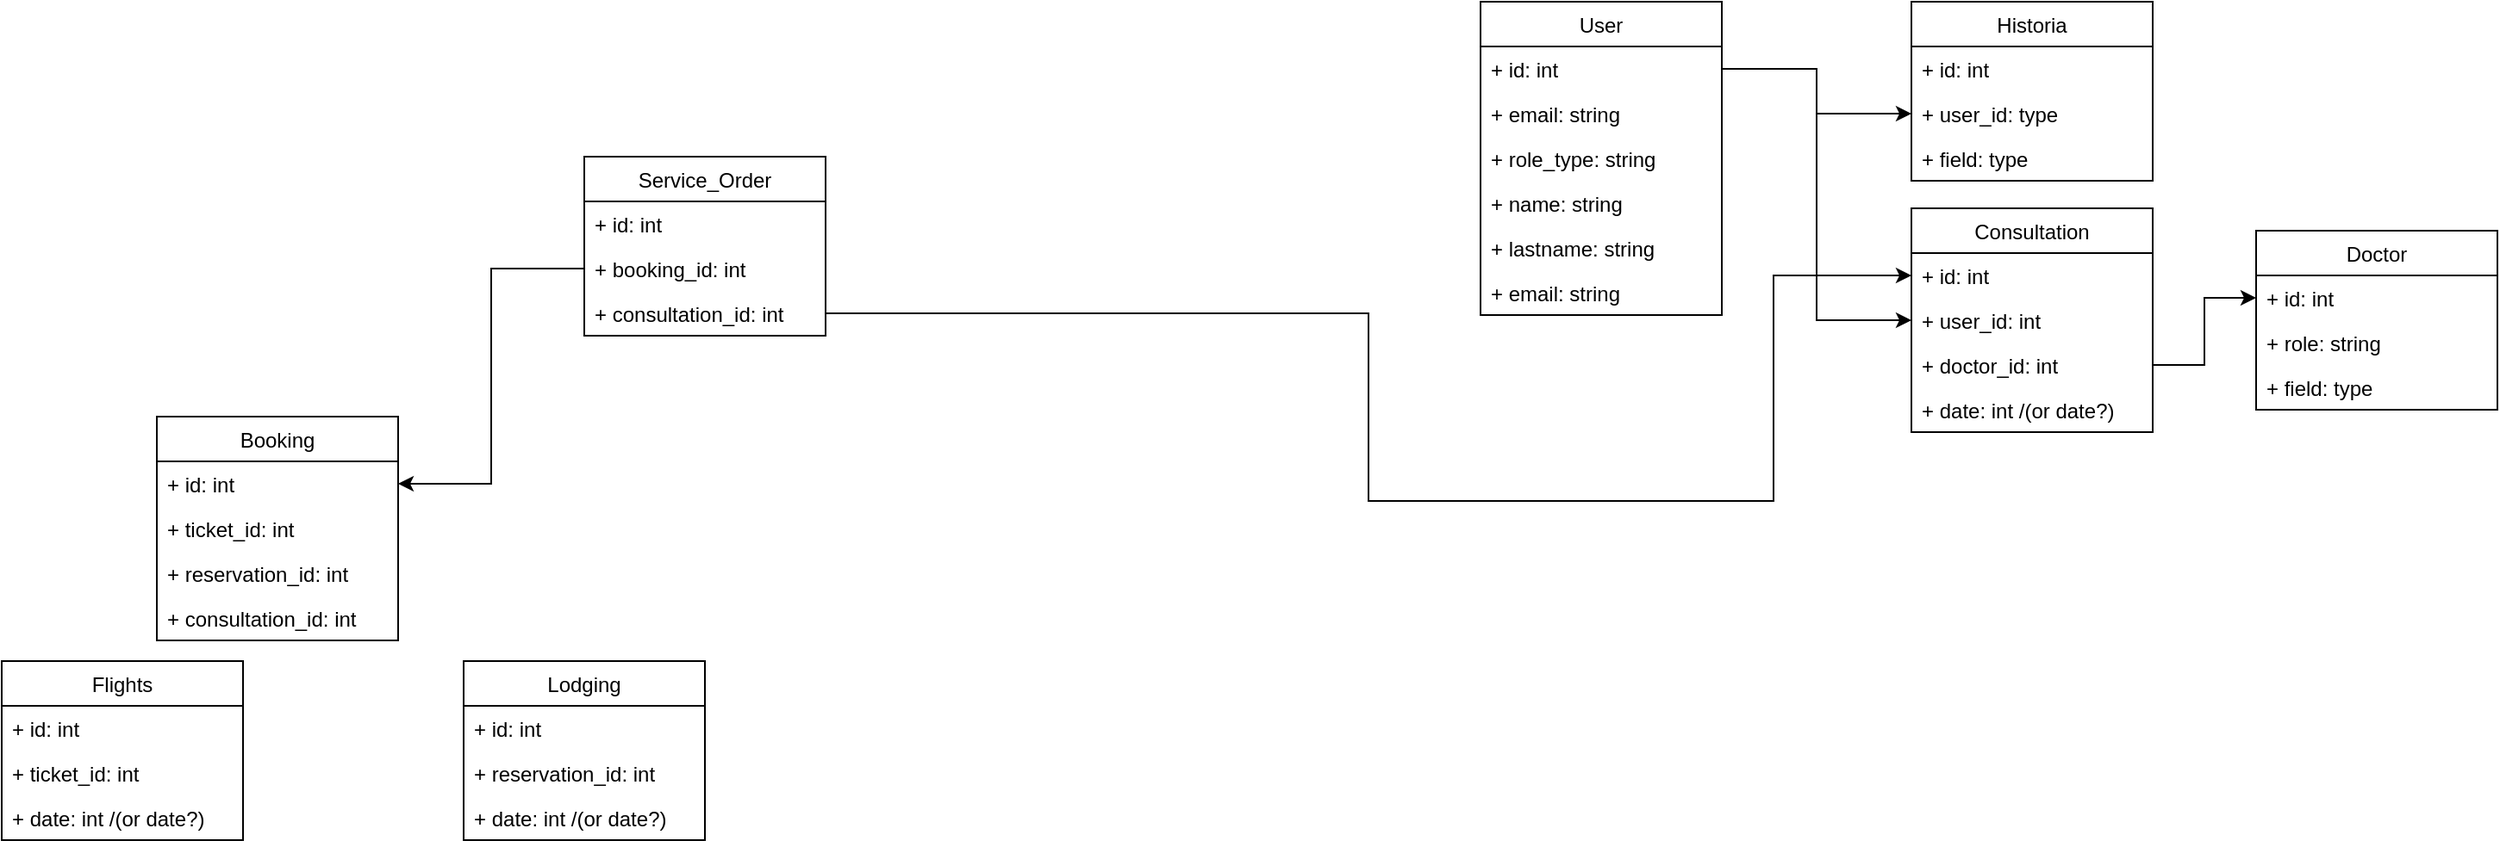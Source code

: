 <mxfile version="20.8.20" type="github">
  <diagram name="Page-1" id="c4acf3e9-155e-7222-9cf6-157b1a14988f">
    <mxGraphModel dx="1839" dy="521" grid="1" gridSize="10" guides="1" tooltips="1" connect="1" arrows="1" fold="1" page="1" pageScale="1" pageWidth="850" pageHeight="1100" background="none" math="0" shadow="0">
      <root>
        <mxCell id="0" />
        <mxCell id="1" parent="0" />
        <mxCell id="RrfOMJg8b0W62hSKVzIQ-1" value="User" style="swimlane;fontStyle=0;childLayout=stackLayout;horizontal=1;startSize=26;fillColor=none;horizontalStack=0;resizeParent=1;resizeParentMax=0;resizeLast=0;collapsible=1;marginBottom=0;" parent="1" vertex="1">
          <mxGeometry x="110" y="220" width="140" height="182" as="geometry" />
        </mxCell>
        <mxCell id="RrfOMJg8b0W62hSKVzIQ-2" value="+ id: int" style="text;strokeColor=none;fillColor=none;align=left;verticalAlign=top;spacingLeft=4;spacingRight=4;overflow=hidden;rotatable=0;points=[[0,0.5],[1,0.5]];portConstraint=eastwest;" parent="RrfOMJg8b0W62hSKVzIQ-1" vertex="1">
          <mxGeometry y="26" width="140" height="26" as="geometry" />
        </mxCell>
        <mxCell id="RrfOMJg8b0W62hSKVzIQ-3" value="+ email: string" style="text;strokeColor=none;fillColor=none;align=left;verticalAlign=top;spacingLeft=4;spacingRight=4;overflow=hidden;rotatable=0;points=[[0,0.5],[1,0.5]];portConstraint=eastwest;" parent="RrfOMJg8b0W62hSKVzIQ-1" vertex="1">
          <mxGeometry y="52" width="140" height="26" as="geometry" />
        </mxCell>
        <mxCell id="RrfOMJg8b0W62hSKVzIQ-4" value="+ role_type: string" style="text;strokeColor=none;fillColor=none;align=left;verticalAlign=top;spacingLeft=4;spacingRight=4;overflow=hidden;rotatable=0;points=[[0,0.5],[1,0.5]];portConstraint=eastwest;" parent="RrfOMJg8b0W62hSKVzIQ-1" vertex="1">
          <mxGeometry y="78" width="140" height="26" as="geometry" />
        </mxCell>
        <mxCell id="RrfOMJg8b0W62hSKVzIQ-7" value="+ name: string" style="text;strokeColor=none;fillColor=none;align=left;verticalAlign=top;spacingLeft=4;spacingRight=4;overflow=hidden;rotatable=0;points=[[0,0.5],[1,0.5]];portConstraint=eastwest;" parent="RrfOMJg8b0W62hSKVzIQ-1" vertex="1">
          <mxGeometry y="104" width="140" height="26" as="geometry" />
        </mxCell>
        <mxCell id="RrfOMJg8b0W62hSKVzIQ-8" value="+ lastname: string" style="text;strokeColor=none;fillColor=none;align=left;verticalAlign=top;spacingLeft=4;spacingRight=4;overflow=hidden;rotatable=0;points=[[0,0.5],[1,0.5]];portConstraint=eastwest;" parent="RrfOMJg8b0W62hSKVzIQ-1" vertex="1">
          <mxGeometry y="130" width="140" height="26" as="geometry" />
        </mxCell>
        <mxCell id="RrfOMJg8b0W62hSKVzIQ-9" value="+ email: string" style="text;strokeColor=none;fillColor=none;align=left;verticalAlign=top;spacingLeft=4;spacingRight=4;overflow=hidden;rotatable=0;points=[[0,0.5],[1,0.5]];portConstraint=eastwest;" parent="RrfOMJg8b0W62hSKVzIQ-1" vertex="1">
          <mxGeometry y="156" width="140" height="26" as="geometry" />
        </mxCell>
        <mxCell id="RrfOMJg8b0W62hSKVzIQ-10" value="Doctor" style="swimlane;fontStyle=0;childLayout=stackLayout;horizontal=1;startSize=26;fillColor=none;horizontalStack=0;resizeParent=1;resizeParentMax=0;resizeLast=0;collapsible=1;marginBottom=0;" parent="1" vertex="1">
          <mxGeometry x="560" y="353" width="140" height="104" as="geometry" />
        </mxCell>
        <mxCell id="RrfOMJg8b0W62hSKVzIQ-11" value="+ id: int" style="text;strokeColor=none;fillColor=none;align=left;verticalAlign=top;spacingLeft=4;spacingRight=4;overflow=hidden;rotatable=0;points=[[0,0.5],[1,0.5]];portConstraint=eastwest;" parent="RrfOMJg8b0W62hSKVzIQ-10" vertex="1">
          <mxGeometry y="26" width="140" height="26" as="geometry" />
        </mxCell>
        <mxCell id="RrfOMJg8b0W62hSKVzIQ-12" value="+ role: string" style="text;strokeColor=none;fillColor=none;align=left;verticalAlign=top;spacingLeft=4;spacingRight=4;overflow=hidden;rotatable=0;points=[[0,0.5],[1,0.5]];portConstraint=eastwest;" parent="RrfOMJg8b0W62hSKVzIQ-10" vertex="1">
          <mxGeometry y="52" width="140" height="26" as="geometry" />
        </mxCell>
        <mxCell id="RrfOMJg8b0W62hSKVzIQ-13" value="+ field: type" style="text;strokeColor=none;fillColor=none;align=left;verticalAlign=top;spacingLeft=4;spacingRight=4;overflow=hidden;rotatable=0;points=[[0,0.5],[1,0.5]];portConstraint=eastwest;" parent="RrfOMJg8b0W62hSKVzIQ-10" vertex="1">
          <mxGeometry y="78" width="140" height="26" as="geometry" />
        </mxCell>
        <mxCell id="RrfOMJg8b0W62hSKVzIQ-18" value="Flights" style="swimlane;fontStyle=0;childLayout=stackLayout;horizontal=1;startSize=26;fillColor=none;horizontalStack=0;resizeParent=1;resizeParentMax=0;resizeLast=0;collapsible=1;marginBottom=0;" parent="1" vertex="1">
          <mxGeometry x="-748" y="603" width="140" height="104" as="geometry" />
        </mxCell>
        <mxCell id="RrfOMJg8b0W62hSKVzIQ-19" value="+ id: int" style="text;strokeColor=none;fillColor=none;align=left;verticalAlign=top;spacingLeft=4;spacingRight=4;overflow=hidden;rotatable=0;points=[[0,0.5],[1,0.5]];portConstraint=eastwest;" parent="RrfOMJg8b0W62hSKVzIQ-18" vertex="1">
          <mxGeometry y="26" width="140" height="26" as="geometry" />
        </mxCell>
        <mxCell id="RrfOMJg8b0W62hSKVzIQ-20" value="+ ticket_id: int" style="text;strokeColor=none;fillColor=none;align=left;verticalAlign=top;spacingLeft=4;spacingRight=4;overflow=hidden;rotatable=0;points=[[0,0.5],[1,0.5]];portConstraint=eastwest;" parent="RrfOMJg8b0W62hSKVzIQ-18" vertex="1">
          <mxGeometry y="52" width="140" height="26" as="geometry" />
        </mxCell>
        <mxCell id="RrfOMJg8b0W62hSKVzIQ-21" value="+ date: int /(or date?)" style="text;strokeColor=none;fillColor=none;align=left;verticalAlign=top;spacingLeft=4;spacingRight=4;overflow=hidden;rotatable=0;points=[[0,0.5],[1,0.5]];portConstraint=eastwest;" parent="RrfOMJg8b0W62hSKVzIQ-18" vertex="1">
          <mxGeometry y="78" width="140" height="26" as="geometry" />
        </mxCell>
        <mxCell id="RrfOMJg8b0W62hSKVzIQ-22" value="Lodging" style="swimlane;fontStyle=0;childLayout=stackLayout;horizontal=1;startSize=26;fillColor=none;horizontalStack=0;resizeParent=1;resizeParentMax=0;resizeLast=0;collapsible=1;marginBottom=0;" parent="1" vertex="1">
          <mxGeometry x="-480" y="603" width="140" height="104" as="geometry" />
        </mxCell>
        <mxCell id="RrfOMJg8b0W62hSKVzIQ-23" value="+ id: int" style="text;strokeColor=none;fillColor=none;align=left;verticalAlign=top;spacingLeft=4;spacingRight=4;overflow=hidden;rotatable=0;points=[[0,0.5],[1,0.5]];portConstraint=eastwest;" parent="RrfOMJg8b0W62hSKVzIQ-22" vertex="1">
          <mxGeometry y="26" width="140" height="26" as="geometry" />
        </mxCell>
        <mxCell id="RrfOMJg8b0W62hSKVzIQ-24" value="+ reservation_id: int" style="text;strokeColor=none;fillColor=none;align=left;verticalAlign=top;spacingLeft=4;spacingRight=4;overflow=hidden;rotatable=0;points=[[0,0.5],[1,0.5]];portConstraint=eastwest;" parent="RrfOMJg8b0W62hSKVzIQ-22" vertex="1">
          <mxGeometry y="52" width="140" height="26" as="geometry" />
        </mxCell>
        <mxCell id="RrfOMJg8b0W62hSKVzIQ-25" value="+ date: int /(or date?)" style="text;strokeColor=none;fillColor=none;align=left;verticalAlign=top;spacingLeft=4;spacingRight=4;overflow=hidden;rotatable=0;points=[[0,0.5],[1,0.5]];portConstraint=eastwest;" parent="RrfOMJg8b0W62hSKVzIQ-22" vertex="1">
          <mxGeometry y="78" width="140" height="26" as="geometry" />
        </mxCell>
        <mxCell id="RrfOMJg8b0W62hSKVzIQ-26" value="Booking" style="swimlane;fontStyle=0;childLayout=stackLayout;horizontal=1;startSize=26;fillColor=none;horizontalStack=0;resizeParent=1;resizeParentMax=0;resizeLast=0;collapsible=1;marginBottom=0;" parent="1" vertex="1">
          <mxGeometry x="-658" y="461" width="140" height="130" as="geometry" />
        </mxCell>
        <mxCell id="RrfOMJg8b0W62hSKVzIQ-27" value="+ id: int" style="text;strokeColor=none;fillColor=none;align=left;verticalAlign=top;spacingLeft=4;spacingRight=4;overflow=hidden;rotatable=0;points=[[0,0.5],[1,0.5]];portConstraint=eastwest;" parent="RrfOMJg8b0W62hSKVzIQ-26" vertex="1">
          <mxGeometry y="26" width="140" height="26" as="geometry" />
        </mxCell>
        <mxCell id="RrfOMJg8b0W62hSKVzIQ-28" value="+ ticket_id: int" style="text;strokeColor=none;fillColor=none;align=left;verticalAlign=top;spacingLeft=4;spacingRight=4;overflow=hidden;rotatable=0;points=[[0,0.5],[1,0.5]];portConstraint=eastwest;" parent="RrfOMJg8b0W62hSKVzIQ-26" vertex="1">
          <mxGeometry y="52" width="140" height="26" as="geometry" />
        </mxCell>
        <mxCell id="RrfOMJg8b0W62hSKVzIQ-29" value="+ reservation_id: int" style="text;strokeColor=none;fillColor=none;align=left;verticalAlign=top;spacingLeft=4;spacingRight=4;overflow=hidden;rotatable=0;points=[[0,0.5],[1,0.5]];portConstraint=eastwest;" parent="RrfOMJg8b0W62hSKVzIQ-26" vertex="1">
          <mxGeometry y="78" width="140" height="26" as="geometry" />
        </mxCell>
        <mxCell id="RrfOMJg8b0W62hSKVzIQ-34" value="+ consultation_id: int" style="text;strokeColor=none;fillColor=none;align=left;verticalAlign=top;spacingLeft=4;spacingRight=4;overflow=hidden;rotatable=0;points=[[0,0.5],[1,0.5]];portConstraint=eastwest;" parent="RrfOMJg8b0W62hSKVzIQ-26" vertex="1">
          <mxGeometry y="104" width="140" height="26" as="geometry" />
        </mxCell>
        <mxCell id="IfY7stz-fqSjCg7AozJC-19" style="edgeStyle=orthogonalEdgeStyle;rounded=0;orthogonalLoop=1;jettySize=auto;html=1;exitX=1;exitY=0.5;exitDx=0;exitDy=0;" edge="1" parent="RrfOMJg8b0W62hSKVzIQ-26" source="RrfOMJg8b0W62hSKVzIQ-29" target="RrfOMJg8b0W62hSKVzIQ-29">
          <mxGeometry relative="1" as="geometry" />
        </mxCell>
        <mxCell id="RrfOMJg8b0W62hSKVzIQ-30" value="Consultation" style="swimlane;fontStyle=0;childLayout=stackLayout;horizontal=1;startSize=26;fillColor=none;horizontalStack=0;resizeParent=1;resizeParentMax=0;resizeLast=0;collapsible=1;marginBottom=0;" parent="1" vertex="1">
          <mxGeometry x="360" y="340" width="140" height="130" as="geometry" />
        </mxCell>
        <mxCell id="RrfOMJg8b0W62hSKVzIQ-31" value="+ id: int" style="text;strokeColor=none;fillColor=none;align=left;verticalAlign=top;spacingLeft=4;spacingRight=4;overflow=hidden;rotatable=0;points=[[0,0.5],[1,0.5]];portConstraint=eastwest;" parent="RrfOMJg8b0W62hSKVzIQ-30" vertex="1">
          <mxGeometry y="26" width="140" height="26" as="geometry" />
        </mxCell>
        <mxCell id="RrfOMJg8b0W62hSKVzIQ-33" value="+ user_id: int" style="text;strokeColor=none;fillColor=none;align=left;verticalAlign=top;spacingLeft=4;spacingRight=4;overflow=hidden;rotatable=0;points=[[0,0.5],[1,0.5]];portConstraint=eastwest;" parent="RrfOMJg8b0W62hSKVzIQ-30" vertex="1">
          <mxGeometry y="52" width="140" height="26" as="geometry" />
        </mxCell>
        <mxCell id="zDPwxKH1wGTQWapFp6VD-4" value="+ doctor_id: int" style="text;strokeColor=none;fillColor=none;align=left;verticalAlign=top;spacingLeft=4;spacingRight=4;overflow=hidden;rotatable=0;points=[[0,0.5],[1,0.5]];portConstraint=eastwest;" parent="RrfOMJg8b0W62hSKVzIQ-30" vertex="1">
          <mxGeometry y="78" width="140" height="26" as="geometry" />
        </mxCell>
        <mxCell id="RrfOMJg8b0W62hSKVzIQ-32" value="+ date: int /(or date?)" style="text;strokeColor=none;fillColor=none;align=left;verticalAlign=top;spacingLeft=4;spacingRight=4;overflow=hidden;rotatable=0;points=[[0,0.5],[1,0.5]];portConstraint=eastwest;" parent="RrfOMJg8b0W62hSKVzIQ-30" vertex="1">
          <mxGeometry y="104" width="140" height="26" as="geometry" />
        </mxCell>
        <mxCell id="RrfOMJg8b0W62hSKVzIQ-35" value="Service_Order" style="swimlane;fontStyle=0;childLayout=stackLayout;horizontal=1;startSize=26;fillColor=none;horizontalStack=0;resizeParent=1;resizeParentMax=0;resizeLast=0;collapsible=1;marginBottom=0;" parent="1" vertex="1">
          <mxGeometry x="-410" y="310" width="140" height="104" as="geometry" />
        </mxCell>
        <mxCell id="RrfOMJg8b0W62hSKVzIQ-36" value="+ id: int" style="text;strokeColor=none;fillColor=none;align=left;verticalAlign=top;spacingLeft=4;spacingRight=4;overflow=hidden;rotatable=0;points=[[0,0.5],[1,0.5]];portConstraint=eastwest;" parent="RrfOMJg8b0W62hSKVzIQ-35" vertex="1">
          <mxGeometry y="26" width="140" height="26" as="geometry" />
        </mxCell>
        <mxCell id="RrfOMJg8b0W62hSKVzIQ-37" value="+ booking_id: int" style="text;strokeColor=none;fillColor=none;align=left;verticalAlign=top;spacingLeft=4;spacingRight=4;overflow=hidden;rotatable=0;points=[[0,0.5],[1,0.5]];portConstraint=eastwest;" parent="RrfOMJg8b0W62hSKVzIQ-35" vertex="1">
          <mxGeometry y="52" width="140" height="26" as="geometry" />
        </mxCell>
        <mxCell id="RrfOMJg8b0W62hSKVzIQ-38" value="+ consultation_id: int" style="text;strokeColor=none;fillColor=none;align=left;verticalAlign=top;spacingLeft=4;spacingRight=4;overflow=hidden;rotatable=0;points=[[0,0.5],[1,0.5]];portConstraint=eastwest;" parent="RrfOMJg8b0W62hSKVzIQ-35" vertex="1">
          <mxGeometry y="78" width="140" height="26" as="geometry" />
        </mxCell>
        <mxCell id="zDPwxKH1wGTQWapFp6VD-7" value="Historia" style="swimlane;fontStyle=0;childLayout=stackLayout;horizontal=1;startSize=26;fillColor=none;horizontalStack=0;resizeParent=1;resizeParentMax=0;resizeLast=0;collapsible=1;marginBottom=0;" parent="1" vertex="1">
          <mxGeometry x="360" y="220" width="140" height="104" as="geometry" />
        </mxCell>
        <mxCell id="zDPwxKH1wGTQWapFp6VD-8" value="+ id: int" style="text;strokeColor=none;fillColor=none;align=left;verticalAlign=top;spacingLeft=4;spacingRight=4;overflow=hidden;rotatable=0;points=[[0,0.5],[1,0.5]];portConstraint=eastwest;" parent="zDPwxKH1wGTQWapFp6VD-7" vertex="1">
          <mxGeometry y="26" width="140" height="26" as="geometry" />
        </mxCell>
        <mxCell id="zDPwxKH1wGTQWapFp6VD-9" value="+ user_id: type" style="text;strokeColor=none;fillColor=none;align=left;verticalAlign=top;spacingLeft=4;spacingRight=4;overflow=hidden;rotatable=0;points=[[0,0.5],[1,0.5]];portConstraint=eastwest;" parent="zDPwxKH1wGTQWapFp6VD-7" vertex="1">
          <mxGeometry y="52" width="140" height="26" as="geometry" />
        </mxCell>
        <mxCell id="zDPwxKH1wGTQWapFp6VD-10" value="+ field: type" style="text;strokeColor=none;fillColor=none;align=left;verticalAlign=top;spacingLeft=4;spacingRight=4;overflow=hidden;rotatable=0;points=[[0,0.5],[1,0.5]];portConstraint=eastwest;" parent="zDPwxKH1wGTQWapFp6VD-7" vertex="1">
          <mxGeometry y="78" width="140" height="26" as="geometry" />
        </mxCell>
        <mxCell id="IfY7stz-fqSjCg7AozJC-12" style="edgeStyle=orthogonalEdgeStyle;rounded=0;orthogonalLoop=1;jettySize=auto;html=1;exitX=1;exitY=0.5;exitDx=0;exitDy=0;entryX=0;entryY=0.5;entryDx=0;entryDy=0;" edge="1" parent="1" source="RrfOMJg8b0W62hSKVzIQ-2" target="zDPwxKH1wGTQWapFp6VD-9">
          <mxGeometry relative="1" as="geometry" />
        </mxCell>
        <mxCell id="IfY7stz-fqSjCg7AozJC-15" style="edgeStyle=orthogonalEdgeStyle;rounded=0;orthogonalLoop=1;jettySize=auto;html=1;exitX=1;exitY=0.5;exitDx=0;exitDy=0;entryX=0;entryY=0.5;entryDx=0;entryDy=0;" edge="1" parent="1" source="RrfOMJg8b0W62hSKVzIQ-2" target="RrfOMJg8b0W62hSKVzIQ-33">
          <mxGeometry relative="1" as="geometry" />
        </mxCell>
        <mxCell id="IfY7stz-fqSjCg7AozJC-16" style="edgeStyle=orthogonalEdgeStyle;rounded=0;orthogonalLoop=1;jettySize=auto;html=1;exitX=1;exitY=0.5;exitDx=0;exitDy=0;entryX=0;entryY=0.5;entryDx=0;entryDy=0;" edge="1" parent="1" source="zDPwxKH1wGTQWapFp6VD-4" target="RrfOMJg8b0W62hSKVzIQ-11">
          <mxGeometry relative="1" as="geometry" />
        </mxCell>
        <mxCell id="IfY7stz-fqSjCg7AozJC-17" style="edgeStyle=orthogonalEdgeStyle;rounded=0;orthogonalLoop=1;jettySize=auto;html=1;exitX=0;exitY=0.5;exitDx=0;exitDy=0;entryX=1;entryY=0.5;entryDx=0;entryDy=0;" edge="1" parent="1" source="RrfOMJg8b0W62hSKVzIQ-37" target="RrfOMJg8b0W62hSKVzIQ-27">
          <mxGeometry relative="1" as="geometry" />
        </mxCell>
        <mxCell id="IfY7stz-fqSjCg7AozJC-18" style="edgeStyle=orthogonalEdgeStyle;rounded=0;orthogonalLoop=1;jettySize=auto;html=1;exitX=1;exitY=0.5;exitDx=0;exitDy=0;entryX=0;entryY=0.5;entryDx=0;entryDy=0;" edge="1" parent="1" source="RrfOMJg8b0W62hSKVzIQ-38" target="RrfOMJg8b0W62hSKVzIQ-31">
          <mxGeometry relative="1" as="geometry">
            <Array as="points">
              <mxPoint x="45" y="401" />
              <mxPoint x="45" y="510" />
              <mxPoint x="280" y="510" />
              <mxPoint x="280" y="379" />
            </Array>
          </mxGeometry>
        </mxCell>
      </root>
    </mxGraphModel>
  </diagram>
</mxfile>
